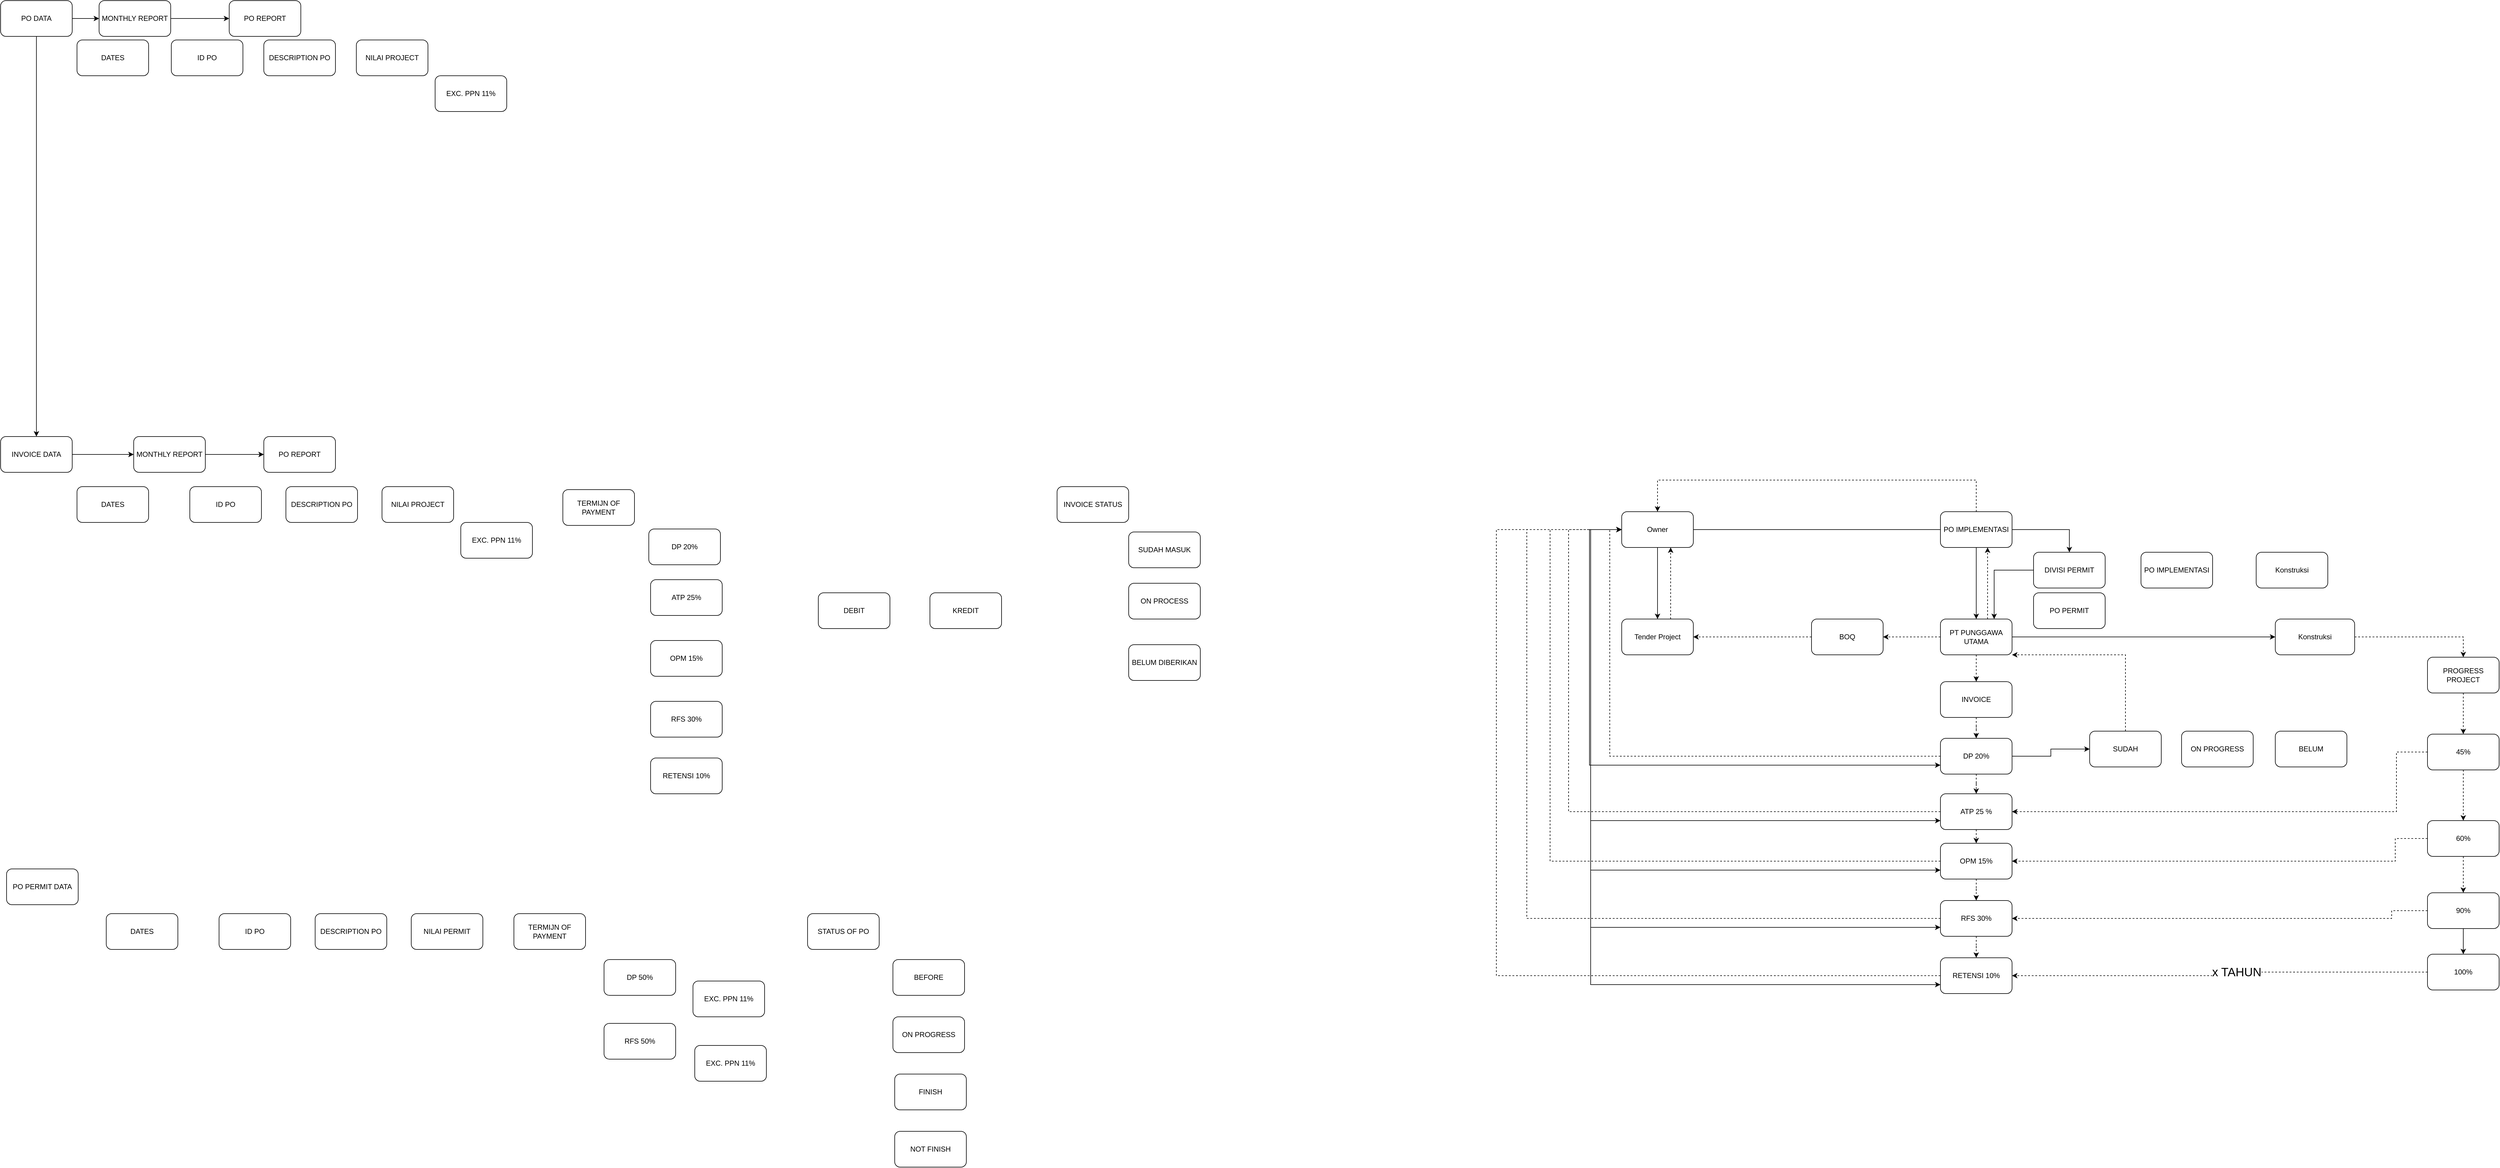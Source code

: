 <mxfile version="20.5.3" type="github">
  <diagram id="zwPZa73-P1lnx8H_J387" name="Halaman-1">
    <mxGraphModel dx="1778" dy="993" grid="0" gridSize="10" guides="1" tooltips="1" connect="1" arrows="1" fold="1" page="1" pageScale="1" pageWidth="4681" pageHeight="3300" math="0" shadow="0">
      <root>
        <mxCell id="0" />
        <mxCell id="1" parent="0" />
        <mxCell id="AZBUk-cfIWDi0z4D1h4j-29" style="edgeStyle=orthogonalEdgeStyle;rounded=0;orthogonalLoop=1;jettySize=auto;html=1;" edge="1" parent="1" source="AZBUk-cfIWDi0z4D1h4j-1" target="AZBUk-cfIWDi0z4D1h4j-25">
          <mxGeometry relative="1" as="geometry" />
        </mxCell>
        <mxCell id="AZBUk-cfIWDi0z4D1h4j-1" value="INVOICE DATA" style="rounded=1;whiteSpace=wrap;html=1;" vertex="1" parent="1">
          <mxGeometry x="106" y="1051" width="120" height="60" as="geometry" />
        </mxCell>
        <mxCell id="AZBUk-cfIWDi0z4D1h4j-27" style="edgeStyle=orthogonalEdgeStyle;rounded=0;orthogonalLoop=1;jettySize=auto;html=1;entryX=0.5;entryY=0;entryDx=0;entryDy=0;" edge="1" parent="1" source="AZBUk-cfIWDi0z4D1h4j-2" target="AZBUk-cfIWDi0z4D1h4j-1">
          <mxGeometry relative="1" as="geometry" />
        </mxCell>
        <mxCell id="AZBUk-cfIWDi0z4D1h4j-33" style="edgeStyle=orthogonalEdgeStyle;rounded=0;orthogonalLoop=1;jettySize=auto;html=1;" edge="1" parent="1" source="AZBUk-cfIWDi0z4D1h4j-2" target="AZBUk-cfIWDi0z4D1h4j-31">
          <mxGeometry relative="1" as="geometry" />
        </mxCell>
        <mxCell id="AZBUk-cfIWDi0z4D1h4j-2" value="PO DATA" style="rounded=1;whiteSpace=wrap;html=1;" vertex="1" parent="1">
          <mxGeometry x="106" y="320" width="120" height="60" as="geometry" />
        </mxCell>
        <mxCell id="AZBUk-cfIWDi0z4D1h4j-3" value="DATES" style="rounded=1;whiteSpace=wrap;html=1;" vertex="1" parent="1">
          <mxGeometry x="234" y="386" width="120" height="60" as="geometry" />
        </mxCell>
        <mxCell id="AZBUk-cfIWDi0z4D1h4j-4" value="ID PO" style="rounded=1;whiteSpace=wrap;html=1;" vertex="1" parent="1">
          <mxGeometry x="392" y="386" width="120" height="60" as="geometry" />
        </mxCell>
        <mxCell id="AZBUk-cfIWDi0z4D1h4j-5" value="DESCRIPTION PO" style="rounded=1;whiteSpace=wrap;html=1;" vertex="1" parent="1">
          <mxGeometry x="547" y="386" width="120" height="60" as="geometry" />
        </mxCell>
        <mxCell id="AZBUk-cfIWDi0z4D1h4j-6" value="NILAI PROJECT" style="rounded=1;whiteSpace=wrap;html=1;" vertex="1" parent="1">
          <mxGeometry x="702" y="386" width="120" height="60" as="geometry" />
        </mxCell>
        <mxCell id="AZBUk-cfIWDi0z4D1h4j-7" value="EXC. PPN 11%" style="rounded=1;whiteSpace=wrap;html=1;" vertex="1" parent="1">
          <mxGeometry x="834" y="446" width="120" height="60" as="geometry" />
        </mxCell>
        <mxCell id="AZBUk-cfIWDi0z4D1h4j-8" value="TERMIJN OF PAYMENT" style="rounded=1;whiteSpace=wrap;html=1;" vertex="1" parent="1">
          <mxGeometry x="1048" y="1140" width="120" height="60" as="geometry" />
        </mxCell>
        <mxCell id="AZBUk-cfIWDi0z4D1h4j-9" value="DP 20%" style="rounded=1;whiteSpace=wrap;html=1;" vertex="1" parent="1">
          <mxGeometry x="1192" y="1206" width="120" height="60" as="geometry" />
        </mxCell>
        <mxCell id="AZBUk-cfIWDi0z4D1h4j-10" value="ATP 25%" style="rounded=1;whiteSpace=wrap;html=1;" vertex="1" parent="1">
          <mxGeometry x="1195" y="1291" width="120" height="60" as="geometry" />
        </mxCell>
        <mxCell id="AZBUk-cfIWDi0z4D1h4j-11" value="OPM 15%" style="rounded=1;whiteSpace=wrap;html=1;" vertex="1" parent="1">
          <mxGeometry x="1195" y="1393" width="120" height="60" as="geometry" />
        </mxCell>
        <mxCell id="AZBUk-cfIWDi0z4D1h4j-12" value="RFS 30%" style="rounded=1;whiteSpace=wrap;html=1;" vertex="1" parent="1">
          <mxGeometry x="1195" y="1495" width="120" height="60" as="geometry" />
        </mxCell>
        <mxCell id="AZBUk-cfIWDi0z4D1h4j-13" value="RETENSI 10%" style="rounded=1;whiteSpace=wrap;html=1;" vertex="1" parent="1">
          <mxGeometry x="1195" y="1590" width="120" height="60" as="geometry" />
        </mxCell>
        <mxCell id="AZBUk-cfIWDi0z4D1h4j-14" value="DATES" style="rounded=1;whiteSpace=wrap;html=1;" vertex="1" parent="1">
          <mxGeometry x="234" y="1135" width="120" height="60" as="geometry" />
        </mxCell>
        <mxCell id="AZBUk-cfIWDi0z4D1h4j-15" value="ID PO" style="rounded=1;whiteSpace=wrap;html=1;" vertex="1" parent="1">
          <mxGeometry x="423" y="1135" width="120" height="60" as="geometry" />
        </mxCell>
        <mxCell id="AZBUk-cfIWDi0z4D1h4j-16" value="DESCRIPTION PO" style="rounded=1;whiteSpace=wrap;html=1;" vertex="1" parent="1">
          <mxGeometry x="584" y="1135" width="120" height="60" as="geometry" />
        </mxCell>
        <mxCell id="AZBUk-cfIWDi0z4D1h4j-17" value="NILAI PROJECT" style="rounded=1;whiteSpace=wrap;html=1;" vertex="1" parent="1">
          <mxGeometry x="745" y="1135" width="120" height="60" as="geometry" />
        </mxCell>
        <mxCell id="AZBUk-cfIWDi0z4D1h4j-18" value="EXC. PPN 11%" style="rounded=1;whiteSpace=wrap;html=1;" vertex="1" parent="1">
          <mxGeometry x="877" y="1195" width="120" height="60" as="geometry" />
        </mxCell>
        <mxCell id="AZBUk-cfIWDi0z4D1h4j-19" value="DEBIT" style="rounded=1;whiteSpace=wrap;html=1;" vertex="1" parent="1">
          <mxGeometry x="1476" y="1313" width="120" height="60" as="geometry" />
        </mxCell>
        <mxCell id="AZBUk-cfIWDi0z4D1h4j-20" value="KREDIT" style="rounded=1;whiteSpace=wrap;html=1;" vertex="1" parent="1">
          <mxGeometry x="1663" y="1313" width="120" height="60" as="geometry" />
        </mxCell>
        <mxCell id="AZBUk-cfIWDi0z4D1h4j-21" value="INVOICE STATUS" style="rounded=1;whiteSpace=wrap;html=1;" vertex="1" parent="1">
          <mxGeometry x="1876" y="1135" width="120" height="60" as="geometry" />
        </mxCell>
        <mxCell id="AZBUk-cfIWDi0z4D1h4j-22" value="SUDAH MASUK" style="rounded=1;whiteSpace=wrap;html=1;" vertex="1" parent="1">
          <mxGeometry x="1996" y="1211" width="120" height="60" as="geometry" />
        </mxCell>
        <mxCell id="AZBUk-cfIWDi0z4D1h4j-23" value="ON PROCESS" style="rounded=1;whiteSpace=wrap;html=1;" vertex="1" parent="1">
          <mxGeometry x="1996" y="1297" width="120" height="60" as="geometry" />
        </mxCell>
        <mxCell id="AZBUk-cfIWDi0z4D1h4j-24" value="BELUM DIBERIKAN" style="rounded=1;whiteSpace=wrap;html=1;" vertex="1" parent="1">
          <mxGeometry x="1996" y="1400" width="120" height="60" as="geometry" />
        </mxCell>
        <mxCell id="AZBUk-cfIWDi0z4D1h4j-30" style="edgeStyle=orthogonalEdgeStyle;rounded=0;orthogonalLoop=1;jettySize=auto;html=1;exitX=1;exitY=0.5;exitDx=0;exitDy=0;entryX=0;entryY=0.5;entryDx=0;entryDy=0;" edge="1" parent="1" source="AZBUk-cfIWDi0z4D1h4j-25" target="AZBUk-cfIWDi0z4D1h4j-26">
          <mxGeometry relative="1" as="geometry" />
        </mxCell>
        <mxCell id="AZBUk-cfIWDi0z4D1h4j-25" value="MONTHLY REPORT" style="rounded=1;whiteSpace=wrap;html=1;" vertex="1" parent="1">
          <mxGeometry x="329" y="1051" width="120" height="60" as="geometry" />
        </mxCell>
        <mxCell id="AZBUk-cfIWDi0z4D1h4j-26" value="PO REPORT" style="rounded=1;whiteSpace=wrap;html=1;" vertex="1" parent="1">
          <mxGeometry x="547" y="1051" width="120" height="60" as="geometry" />
        </mxCell>
        <mxCell id="AZBUk-cfIWDi0z4D1h4j-28" value="PO PERMIT DATA" style="rounded=1;whiteSpace=wrap;html=1;" vertex="1" parent="1">
          <mxGeometry x="116" y="1776" width="120" height="60" as="geometry" />
        </mxCell>
        <mxCell id="AZBUk-cfIWDi0z4D1h4j-34" style="edgeStyle=orthogonalEdgeStyle;rounded=0;orthogonalLoop=1;jettySize=auto;html=1;" edge="1" parent="1" source="AZBUk-cfIWDi0z4D1h4j-31" target="AZBUk-cfIWDi0z4D1h4j-32">
          <mxGeometry relative="1" as="geometry" />
        </mxCell>
        <mxCell id="AZBUk-cfIWDi0z4D1h4j-31" value="MONTHLY REPORT" style="rounded=1;whiteSpace=wrap;html=1;" vertex="1" parent="1">
          <mxGeometry x="271" y="320" width="120" height="60" as="geometry" />
        </mxCell>
        <mxCell id="AZBUk-cfIWDi0z4D1h4j-32" value="PO REPORT" style="rounded=1;whiteSpace=wrap;html=1;" vertex="1" parent="1">
          <mxGeometry x="489" y="320" width="120" height="60" as="geometry" />
        </mxCell>
        <mxCell id="AZBUk-cfIWDi0z4D1h4j-35" value="DATES" style="rounded=1;whiteSpace=wrap;html=1;" vertex="1" parent="1">
          <mxGeometry x="283" y="1851" width="120" height="60" as="geometry" />
        </mxCell>
        <mxCell id="AZBUk-cfIWDi0z4D1h4j-36" value="ID PO" style="rounded=1;whiteSpace=wrap;html=1;" vertex="1" parent="1">
          <mxGeometry x="472" y="1851" width="120" height="60" as="geometry" />
        </mxCell>
        <mxCell id="AZBUk-cfIWDi0z4D1h4j-37" value="DESCRIPTION PO" style="rounded=1;whiteSpace=wrap;html=1;" vertex="1" parent="1">
          <mxGeometry x="633" y="1851" width="120" height="60" as="geometry" />
        </mxCell>
        <mxCell id="AZBUk-cfIWDi0z4D1h4j-38" value="NILAI PERMIT" style="rounded=1;whiteSpace=wrap;html=1;" vertex="1" parent="1">
          <mxGeometry x="794" y="1851" width="120" height="60" as="geometry" />
        </mxCell>
        <mxCell id="AZBUk-cfIWDi0z4D1h4j-39" value="TERMIJN OF PAYMENT" style="rounded=1;whiteSpace=wrap;html=1;" vertex="1" parent="1">
          <mxGeometry x="966" y="1851" width="120" height="60" as="geometry" />
        </mxCell>
        <mxCell id="AZBUk-cfIWDi0z4D1h4j-40" value="DP 50%" style="rounded=1;whiteSpace=wrap;html=1;" vertex="1" parent="1">
          <mxGeometry x="1117" y="1928" width="120" height="60" as="geometry" />
        </mxCell>
        <mxCell id="AZBUk-cfIWDi0z4D1h4j-41" value="RFS 50%" style="rounded=1;whiteSpace=wrap;html=1;" vertex="1" parent="1">
          <mxGeometry x="1117" y="2035" width="120" height="60" as="geometry" />
        </mxCell>
        <mxCell id="AZBUk-cfIWDi0z4D1h4j-42" value="EXC. PPN 11%" style="rounded=1;whiteSpace=wrap;html=1;" vertex="1" parent="1">
          <mxGeometry x="1266" y="1964" width="120" height="60" as="geometry" />
        </mxCell>
        <mxCell id="AZBUk-cfIWDi0z4D1h4j-43" value="EXC. PPN 11%" style="rounded=1;whiteSpace=wrap;html=1;" vertex="1" parent="1">
          <mxGeometry x="1269" y="2072" width="120" height="60" as="geometry" />
        </mxCell>
        <mxCell id="AZBUk-cfIWDi0z4D1h4j-44" value="STATUS OF PO" style="rounded=1;whiteSpace=wrap;html=1;" vertex="1" parent="1">
          <mxGeometry x="1458" y="1851" width="120" height="60" as="geometry" />
        </mxCell>
        <mxCell id="AZBUk-cfIWDi0z4D1h4j-45" value="BEFORE" style="rounded=1;whiteSpace=wrap;html=1;" vertex="1" parent="1">
          <mxGeometry x="1601" y="1928" width="120" height="60" as="geometry" />
        </mxCell>
        <mxCell id="AZBUk-cfIWDi0z4D1h4j-46" value="ON PROGRESS" style="rounded=1;whiteSpace=wrap;html=1;" vertex="1" parent="1">
          <mxGeometry x="1601" y="2024" width="120" height="60" as="geometry" />
        </mxCell>
        <mxCell id="AZBUk-cfIWDi0z4D1h4j-47" value="FINISH" style="rounded=1;whiteSpace=wrap;html=1;" vertex="1" parent="1">
          <mxGeometry x="1604" y="2120" width="120" height="60" as="geometry" />
        </mxCell>
        <mxCell id="AZBUk-cfIWDi0z4D1h4j-48" value="NOT FINISH" style="rounded=1;whiteSpace=wrap;html=1;" vertex="1" parent="1">
          <mxGeometry x="1604" y="2216" width="120" height="60" as="geometry" />
        </mxCell>
        <mxCell id="AZBUk-cfIWDi0z4D1h4j-63" style="edgeStyle=orthogonalEdgeStyle;rounded=0;orthogonalLoop=1;jettySize=auto;html=1;" edge="1" parent="1" source="AZBUk-cfIWDi0z4D1h4j-58" target="AZBUk-cfIWDi0z4D1h4j-59">
          <mxGeometry relative="1" as="geometry" />
        </mxCell>
        <mxCell id="AZBUk-cfIWDi0z4D1h4j-72" style="edgeStyle=orthogonalEdgeStyle;rounded=0;orthogonalLoop=1;jettySize=auto;html=1;startArrow=none;" edge="1" parent="1" source="AZBUk-cfIWDi0z4D1h4j-71" target="AZBUk-cfIWDi0z4D1h4j-68">
          <mxGeometry relative="1" as="geometry" />
        </mxCell>
        <mxCell id="AZBUk-cfIWDi0z4D1h4j-94" style="edgeStyle=orthogonalEdgeStyle;rounded=0;orthogonalLoop=1;jettySize=auto;html=1;entryX=0;entryY=0.75;entryDx=0;entryDy=0;" edge="1" parent="1" source="AZBUk-cfIWDi0z4D1h4j-58" target="AZBUk-cfIWDi0z4D1h4j-85">
          <mxGeometry relative="1" as="geometry">
            <Array as="points">
              <mxPoint x="2768" y="1207" />
              <mxPoint x="2768" y="1602" />
            </Array>
          </mxGeometry>
        </mxCell>
        <mxCell id="AZBUk-cfIWDi0z4D1h4j-121" style="edgeStyle=orthogonalEdgeStyle;rounded=0;orthogonalLoop=1;jettySize=auto;html=1;entryX=0;entryY=0.75;entryDx=0;entryDy=0;fontSize=20;" edge="1" parent="1" source="AZBUk-cfIWDi0z4D1h4j-58" target="AZBUk-cfIWDi0z4D1h4j-86">
          <mxGeometry relative="1" as="geometry">
            <Array as="points">
              <mxPoint x="2770" y="1207" />
              <mxPoint x="2770" y="1695" />
            </Array>
          </mxGeometry>
        </mxCell>
        <mxCell id="AZBUk-cfIWDi0z4D1h4j-122" style="edgeStyle=orthogonalEdgeStyle;rounded=0;orthogonalLoop=1;jettySize=auto;html=1;entryX=0;entryY=0.75;entryDx=0;entryDy=0;fontSize=20;" edge="1" parent="1" source="AZBUk-cfIWDi0z4D1h4j-58" target="AZBUk-cfIWDi0z4D1h4j-87">
          <mxGeometry relative="1" as="geometry">
            <Array as="points">
              <mxPoint x="2770" y="1207" />
              <mxPoint x="2770" y="1778" />
            </Array>
          </mxGeometry>
        </mxCell>
        <mxCell id="AZBUk-cfIWDi0z4D1h4j-123" style="edgeStyle=orthogonalEdgeStyle;rounded=0;orthogonalLoop=1;jettySize=auto;html=1;entryX=0;entryY=0.75;entryDx=0;entryDy=0;fontSize=20;" edge="1" parent="1" source="AZBUk-cfIWDi0z4D1h4j-58" target="AZBUk-cfIWDi0z4D1h4j-88">
          <mxGeometry relative="1" as="geometry">
            <Array as="points">
              <mxPoint x="2770" y="1207" />
              <mxPoint x="2770" y="1874" />
            </Array>
          </mxGeometry>
        </mxCell>
        <mxCell id="AZBUk-cfIWDi0z4D1h4j-124" style="edgeStyle=orthogonalEdgeStyle;rounded=0;orthogonalLoop=1;jettySize=auto;html=1;entryX=0;entryY=0.75;entryDx=0;entryDy=0;fontSize=20;" edge="1" parent="1" source="AZBUk-cfIWDi0z4D1h4j-58" target="AZBUk-cfIWDi0z4D1h4j-89">
          <mxGeometry relative="1" as="geometry">
            <Array as="points">
              <mxPoint x="2770" y="1207" />
              <mxPoint x="2770" y="1970" />
            </Array>
          </mxGeometry>
        </mxCell>
        <mxCell id="AZBUk-cfIWDi0z4D1h4j-58" value="Owner" style="rounded=1;whiteSpace=wrap;html=1;" vertex="1" parent="1">
          <mxGeometry x="2822" y="1177" width="120" height="60" as="geometry" />
        </mxCell>
        <mxCell id="AZBUk-cfIWDi0z4D1h4j-74" style="edgeStyle=orthogonalEdgeStyle;rounded=0;orthogonalLoop=1;jettySize=auto;html=1;dashed=1;" edge="1" parent="1" source="AZBUk-cfIWDi0z4D1h4j-59" target="AZBUk-cfIWDi0z4D1h4j-58">
          <mxGeometry relative="1" as="geometry">
            <Array as="points">
              <mxPoint x="2904" y="1301" />
              <mxPoint x="2904" y="1301" />
            </Array>
          </mxGeometry>
        </mxCell>
        <mxCell id="AZBUk-cfIWDi0z4D1h4j-59" value="Tender Project" style="rounded=1;whiteSpace=wrap;html=1;" vertex="1" parent="1">
          <mxGeometry x="2822" y="1357" width="120" height="60" as="geometry" />
        </mxCell>
        <mxCell id="AZBUk-cfIWDi0z4D1h4j-62" style="edgeStyle=orthogonalEdgeStyle;rounded=0;orthogonalLoop=1;jettySize=auto;html=1;entryX=1;entryY=0.5;entryDx=0;entryDy=0;dashed=1;" edge="1" parent="1" source="AZBUk-cfIWDi0z4D1h4j-67" target="AZBUk-cfIWDi0z4D1h4j-59">
          <mxGeometry relative="1" as="geometry">
            <mxPoint x="3076" y="1387" as="sourcePoint" />
          </mxGeometry>
        </mxCell>
        <mxCell id="AZBUk-cfIWDi0z4D1h4j-67" value="BOQ" style="rounded=1;whiteSpace=wrap;html=1;" vertex="1" parent="1">
          <mxGeometry x="3140" y="1357" width="120" height="60" as="geometry" />
        </mxCell>
        <mxCell id="AZBUk-cfIWDi0z4D1h4j-69" style="edgeStyle=orthogonalEdgeStyle;rounded=0;orthogonalLoop=1;jettySize=auto;html=1;dashed=1;" edge="1" parent="1" source="AZBUk-cfIWDi0z4D1h4j-68" target="AZBUk-cfIWDi0z4D1h4j-67">
          <mxGeometry relative="1" as="geometry" />
        </mxCell>
        <mxCell id="AZBUk-cfIWDi0z4D1h4j-75" style="edgeStyle=orthogonalEdgeStyle;rounded=0;orthogonalLoop=1;jettySize=auto;html=1;dashed=1;" edge="1" parent="1" source="AZBUk-cfIWDi0z4D1h4j-68" target="AZBUk-cfIWDi0z4D1h4j-71">
          <mxGeometry relative="1" as="geometry">
            <Array as="points">
              <mxPoint x="3435" y="1299" />
              <mxPoint x="3435" y="1299" />
            </Array>
          </mxGeometry>
        </mxCell>
        <mxCell id="AZBUk-cfIWDi0z4D1h4j-82" style="edgeStyle=orthogonalEdgeStyle;rounded=0;orthogonalLoop=1;jettySize=auto;html=1;entryX=0;entryY=0.5;entryDx=0;entryDy=0;" edge="1" parent="1" source="AZBUk-cfIWDi0z4D1h4j-68" target="AZBUk-cfIWDi0z4D1h4j-80">
          <mxGeometry relative="1" as="geometry" />
        </mxCell>
        <mxCell id="AZBUk-cfIWDi0z4D1h4j-90" style="edgeStyle=orthogonalEdgeStyle;rounded=0;orthogonalLoop=1;jettySize=auto;html=1;dashed=1;" edge="1" parent="1" source="AZBUk-cfIWDi0z4D1h4j-68" target="AZBUk-cfIWDi0z4D1h4j-84">
          <mxGeometry relative="1" as="geometry" />
        </mxCell>
        <mxCell id="AZBUk-cfIWDi0z4D1h4j-68" value="PT PUNGGAWA UTAMA" style="rounded=1;whiteSpace=wrap;html=1;" vertex="1" parent="1">
          <mxGeometry x="3356" y="1357" width="120" height="60" as="geometry" />
        </mxCell>
        <mxCell id="AZBUk-cfIWDi0z4D1h4j-76" style="edgeStyle=orthogonalEdgeStyle;rounded=0;orthogonalLoop=1;jettySize=auto;html=1;entryX=0.5;entryY=0;entryDx=0;entryDy=0;dashed=1;" edge="1" parent="1" source="AZBUk-cfIWDi0z4D1h4j-71" target="AZBUk-cfIWDi0z4D1h4j-58">
          <mxGeometry relative="1" as="geometry">
            <Array as="points">
              <mxPoint x="3416" y="1124" />
              <mxPoint x="2882" y="1124" />
            </Array>
          </mxGeometry>
        </mxCell>
        <mxCell id="AZBUk-cfIWDi0z4D1h4j-78" style="edgeStyle=orthogonalEdgeStyle;rounded=0;orthogonalLoop=1;jettySize=auto;html=1;" edge="1" parent="1" source="AZBUk-cfIWDi0z4D1h4j-71" target="AZBUk-cfIWDi0z4D1h4j-77">
          <mxGeometry relative="1" as="geometry" />
        </mxCell>
        <mxCell id="AZBUk-cfIWDi0z4D1h4j-71" value="PO IMPLEMENTASI" style="rounded=1;whiteSpace=wrap;html=1;" vertex="1" parent="1">
          <mxGeometry x="3356" y="1177" width="120" height="60" as="geometry" />
        </mxCell>
        <mxCell id="AZBUk-cfIWDi0z4D1h4j-73" value="" style="edgeStyle=orthogonalEdgeStyle;rounded=0;orthogonalLoop=1;jettySize=auto;html=1;endArrow=none;" edge="1" parent="1" source="AZBUk-cfIWDi0z4D1h4j-58" target="AZBUk-cfIWDi0z4D1h4j-71">
          <mxGeometry relative="1" as="geometry">
            <mxPoint x="2942" y="1207" as="sourcePoint" />
            <mxPoint x="3416" y="1357" as="targetPoint" />
          </mxGeometry>
        </mxCell>
        <mxCell id="AZBUk-cfIWDi0z4D1h4j-81" style="edgeStyle=orthogonalEdgeStyle;rounded=0;orthogonalLoop=1;jettySize=auto;html=1;entryX=0.75;entryY=0;entryDx=0;entryDy=0;" edge="1" parent="1" source="AZBUk-cfIWDi0z4D1h4j-77" target="AZBUk-cfIWDi0z4D1h4j-68">
          <mxGeometry relative="1" as="geometry" />
        </mxCell>
        <mxCell id="AZBUk-cfIWDi0z4D1h4j-77" value="DIVISI PERMIT" style="rounded=1;whiteSpace=wrap;html=1;" vertex="1" parent="1">
          <mxGeometry x="3512" y="1245" width="120" height="60" as="geometry" />
        </mxCell>
        <mxCell id="AZBUk-cfIWDi0z4D1h4j-105" style="edgeStyle=orthogonalEdgeStyle;rounded=0;orthogonalLoop=1;jettySize=auto;html=1;dashed=1;" edge="1" parent="1" source="AZBUk-cfIWDi0z4D1h4j-80" target="AZBUk-cfIWDi0z4D1h4j-103">
          <mxGeometry relative="1" as="geometry" />
        </mxCell>
        <mxCell id="AZBUk-cfIWDi0z4D1h4j-80" value="Konstruksi" style="rounded=1;whiteSpace=wrap;html=1;" vertex="1" parent="1">
          <mxGeometry x="3917" y="1357" width="133" height="60" as="geometry" />
        </mxCell>
        <mxCell id="AZBUk-cfIWDi0z4D1h4j-83" value="Konstruksi" style="rounded=1;whiteSpace=wrap;html=1;" vertex="1" parent="1">
          <mxGeometry x="3885" y="1245" width="120" height="60" as="geometry" />
        </mxCell>
        <mxCell id="AZBUk-cfIWDi0z4D1h4j-92" style="edgeStyle=orthogonalEdgeStyle;rounded=0;orthogonalLoop=1;jettySize=auto;html=1;dashed=1;" edge="1" parent="1" source="AZBUk-cfIWDi0z4D1h4j-84" target="AZBUk-cfIWDi0z4D1h4j-85">
          <mxGeometry relative="1" as="geometry" />
        </mxCell>
        <mxCell id="AZBUk-cfIWDi0z4D1h4j-84" value="INVOICE" style="rounded=1;whiteSpace=wrap;html=1;" vertex="1" parent="1">
          <mxGeometry x="3356" y="1462" width="120" height="60" as="geometry" />
        </mxCell>
        <mxCell id="AZBUk-cfIWDi0z4D1h4j-93" style="edgeStyle=orthogonalEdgeStyle;rounded=0;orthogonalLoop=1;jettySize=auto;html=1;entryX=0;entryY=0.5;entryDx=0;entryDy=0;dashed=1;" edge="1" parent="1" source="AZBUk-cfIWDi0z4D1h4j-85" target="AZBUk-cfIWDi0z4D1h4j-58">
          <mxGeometry relative="1" as="geometry">
            <mxPoint x="2710" y="1486" as="targetPoint" />
          </mxGeometry>
        </mxCell>
        <mxCell id="AZBUk-cfIWDi0z4D1h4j-98" style="edgeStyle=orthogonalEdgeStyle;rounded=0;orthogonalLoop=1;jettySize=auto;html=1;exitX=0.5;exitY=1;exitDx=0;exitDy=0;dashed=1;" edge="1" parent="1" source="AZBUk-cfIWDi0z4D1h4j-85" target="AZBUk-cfIWDi0z4D1h4j-86">
          <mxGeometry relative="1" as="geometry" />
        </mxCell>
        <mxCell id="AZBUk-cfIWDi0z4D1h4j-126" style="edgeStyle=orthogonalEdgeStyle;rounded=0;orthogonalLoop=1;jettySize=auto;html=1;exitX=1;exitY=0.5;exitDx=0;exitDy=0;fontSize=20;" edge="1" parent="1" source="AZBUk-cfIWDi0z4D1h4j-85" target="AZBUk-cfIWDi0z4D1h4j-96">
          <mxGeometry relative="1" as="geometry" />
        </mxCell>
        <mxCell id="AZBUk-cfIWDi0z4D1h4j-85" value="DP 20%" style="rounded=1;whiteSpace=wrap;html=1;" vertex="1" parent="1">
          <mxGeometry x="3356" y="1557" width="120" height="60" as="geometry" />
        </mxCell>
        <mxCell id="AZBUk-cfIWDi0z4D1h4j-99" style="edgeStyle=orthogonalEdgeStyle;rounded=0;orthogonalLoop=1;jettySize=auto;html=1;exitX=0.5;exitY=1;exitDx=0;exitDy=0;entryX=0.5;entryY=0;entryDx=0;entryDy=0;dashed=1;" edge="1" parent="1" source="AZBUk-cfIWDi0z4D1h4j-86" target="AZBUk-cfIWDi0z4D1h4j-87">
          <mxGeometry relative="1" as="geometry" />
        </mxCell>
        <mxCell id="AZBUk-cfIWDi0z4D1h4j-108" style="edgeStyle=orthogonalEdgeStyle;rounded=0;orthogonalLoop=1;jettySize=auto;html=1;entryX=0;entryY=0.5;entryDx=0;entryDy=0;dashed=1;" edge="1" parent="1" source="AZBUk-cfIWDi0z4D1h4j-86" target="AZBUk-cfIWDi0z4D1h4j-58">
          <mxGeometry relative="1" as="geometry">
            <Array as="points">
              <mxPoint x="2733" y="1680" />
              <mxPoint x="2733" y="1207" />
            </Array>
          </mxGeometry>
        </mxCell>
        <mxCell id="AZBUk-cfIWDi0z4D1h4j-86" value="ATP 25 %" style="rounded=1;whiteSpace=wrap;html=1;" vertex="1" parent="1">
          <mxGeometry x="3356" y="1650" width="120" height="60" as="geometry" />
        </mxCell>
        <mxCell id="AZBUk-cfIWDi0z4D1h4j-100" style="edgeStyle=orthogonalEdgeStyle;rounded=0;orthogonalLoop=1;jettySize=auto;html=1;dashed=1;" edge="1" parent="1" source="AZBUk-cfIWDi0z4D1h4j-87" target="AZBUk-cfIWDi0z4D1h4j-88">
          <mxGeometry relative="1" as="geometry" />
        </mxCell>
        <mxCell id="AZBUk-cfIWDi0z4D1h4j-112" style="edgeStyle=orthogonalEdgeStyle;rounded=0;orthogonalLoop=1;jettySize=auto;html=1;exitX=0;exitY=0.5;exitDx=0;exitDy=0;entryX=0;entryY=0.5;entryDx=0;entryDy=0;dashed=1;" edge="1" parent="1" source="AZBUk-cfIWDi0z4D1h4j-87" target="AZBUk-cfIWDi0z4D1h4j-58">
          <mxGeometry relative="1" as="geometry">
            <Array as="points">
              <mxPoint x="2702" y="1763" />
              <mxPoint x="2702" y="1207" />
            </Array>
          </mxGeometry>
        </mxCell>
        <mxCell id="AZBUk-cfIWDi0z4D1h4j-87" value="OPM 15%" style="rounded=1;whiteSpace=wrap;html=1;" vertex="1" parent="1">
          <mxGeometry x="3356" y="1733" width="120" height="60" as="geometry" />
        </mxCell>
        <mxCell id="AZBUk-cfIWDi0z4D1h4j-101" style="edgeStyle=orthogonalEdgeStyle;rounded=0;orthogonalLoop=1;jettySize=auto;html=1;dashed=1;" edge="1" parent="1" source="AZBUk-cfIWDi0z4D1h4j-88" target="AZBUk-cfIWDi0z4D1h4j-89">
          <mxGeometry relative="1" as="geometry" />
        </mxCell>
        <mxCell id="AZBUk-cfIWDi0z4D1h4j-116" style="edgeStyle=orthogonalEdgeStyle;rounded=0;orthogonalLoop=1;jettySize=auto;html=1;entryX=0;entryY=0.5;entryDx=0;entryDy=0;dashed=1;" edge="1" parent="1" source="AZBUk-cfIWDi0z4D1h4j-88" target="AZBUk-cfIWDi0z4D1h4j-58">
          <mxGeometry relative="1" as="geometry">
            <Array as="points">
              <mxPoint x="2663" y="1859" />
              <mxPoint x="2663" y="1207" />
            </Array>
          </mxGeometry>
        </mxCell>
        <mxCell id="AZBUk-cfIWDi0z4D1h4j-88" value="RFS 30%" style="rounded=1;whiteSpace=wrap;html=1;" vertex="1" parent="1">
          <mxGeometry x="3356" y="1829" width="120" height="60" as="geometry" />
        </mxCell>
        <mxCell id="AZBUk-cfIWDi0z4D1h4j-120" style="edgeStyle=orthogonalEdgeStyle;rounded=0;orthogonalLoop=1;jettySize=auto;html=1;entryX=0;entryY=0.5;entryDx=0;entryDy=0;dashed=1;fontSize=20;" edge="1" parent="1" source="AZBUk-cfIWDi0z4D1h4j-89" target="AZBUk-cfIWDi0z4D1h4j-58">
          <mxGeometry relative="1" as="geometry">
            <Array as="points">
              <mxPoint x="2612" y="1955" />
              <mxPoint x="2612" y="1207" />
            </Array>
          </mxGeometry>
        </mxCell>
        <mxCell id="AZBUk-cfIWDi0z4D1h4j-89" value="RETENSI 10%" style="rounded=1;whiteSpace=wrap;html=1;" vertex="1" parent="1">
          <mxGeometry x="3356" y="1925" width="120" height="60" as="geometry" />
        </mxCell>
        <mxCell id="AZBUk-cfIWDi0z4D1h4j-95" value="BELUM" style="rounded=1;whiteSpace=wrap;html=1;" vertex="1" parent="1">
          <mxGeometry x="3917" y="1545" width="120" height="60" as="geometry" />
        </mxCell>
        <mxCell id="AZBUk-cfIWDi0z4D1h4j-102" style="edgeStyle=orthogonalEdgeStyle;rounded=0;orthogonalLoop=1;jettySize=auto;html=1;dashed=1;entryX=1;entryY=1;entryDx=0;entryDy=0;exitX=0.5;exitY=0;exitDx=0;exitDy=0;" edge="1" parent="1" source="AZBUk-cfIWDi0z4D1h4j-96" target="AZBUk-cfIWDi0z4D1h4j-68">
          <mxGeometry relative="1" as="geometry">
            <mxPoint x="3488.25" y="1410.75" as="targetPoint" />
            <Array as="points">
              <mxPoint x="3666" y="1417" />
            </Array>
          </mxGeometry>
        </mxCell>
        <mxCell id="AZBUk-cfIWDi0z4D1h4j-96" value="SUDAH" style="rounded=1;whiteSpace=wrap;html=1;" vertex="1" parent="1">
          <mxGeometry x="3606" y="1545" width="120" height="60" as="geometry" />
        </mxCell>
        <mxCell id="AZBUk-cfIWDi0z4D1h4j-97" value="ON PROGRESS" style="rounded=1;whiteSpace=wrap;html=1;" vertex="1" parent="1">
          <mxGeometry x="3760" y="1545" width="120" height="60" as="geometry" />
        </mxCell>
        <mxCell id="AZBUk-cfIWDi0z4D1h4j-106" style="edgeStyle=orthogonalEdgeStyle;rounded=0;orthogonalLoop=1;jettySize=auto;html=1;dashed=1;" edge="1" parent="1" source="AZBUk-cfIWDi0z4D1h4j-103" target="AZBUk-cfIWDi0z4D1h4j-104">
          <mxGeometry relative="1" as="geometry" />
        </mxCell>
        <mxCell id="AZBUk-cfIWDi0z4D1h4j-103" value="PROGRESS PROJECT" style="rounded=1;whiteSpace=wrap;html=1;" vertex="1" parent="1">
          <mxGeometry x="4172" y="1421" width="120" height="60" as="geometry" />
        </mxCell>
        <mxCell id="AZBUk-cfIWDi0z4D1h4j-107" style="edgeStyle=orthogonalEdgeStyle;rounded=0;orthogonalLoop=1;jettySize=auto;html=1;exitX=0;exitY=0.5;exitDx=0;exitDy=0;entryX=1;entryY=0.5;entryDx=0;entryDy=0;dashed=1;" edge="1" parent="1" source="AZBUk-cfIWDi0z4D1h4j-104" target="AZBUk-cfIWDi0z4D1h4j-86">
          <mxGeometry relative="1" as="geometry">
            <Array as="points">
              <mxPoint x="4120" y="1580" />
              <mxPoint x="4120" y="1680" />
            </Array>
          </mxGeometry>
        </mxCell>
        <mxCell id="AZBUk-cfIWDi0z4D1h4j-110" style="edgeStyle=orthogonalEdgeStyle;rounded=0;orthogonalLoop=1;jettySize=auto;html=1;dashed=1;" edge="1" parent="1" source="AZBUk-cfIWDi0z4D1h4j-104" target="AZBUk-cfIWDi0z4D1h4j-109">
          <mxGeometry relative="1" as="geometry" />
        </mxCell>
        <mxCell id="AZBUk-cfIWDi0z4D1h4j-104" value="45%" style="rounded=1;whiteSpace=wrap;html=1;" vertex="1" parent="1">
          <mxGeometry x="4172" y="1550" width="120" height="60" as="geometry" />
        </mxCell>
        <mxCell id="AZBUk-cfIWDi0z4D1h4j-111" style="edgeStyle=orthogonalEdgeStyle;rounded=0;orthogonalLoop=1;jettySize=auto;html=1;dashed=1;" edge="1" parent="1" source="AZBUk-cfIWDi0z4D1h4j-109" target="AZBUk-cfIWDi0z4D1h4j-87">
          <mxGeometry relative="1" as="geometry">
            <Array as="points">
              <mxPoint x="4118" y="1725" />
              <mxPoint x="4118" y="1763" />
            </Array>
          </mxGeometry>
        </mxCell>
        <mxCell id="AZBUk-cfIWDi0z4D1h4j-114" style="edgeStyle=orthogonalEdgeStyle;rounded=0;orthogonalLoop=1;jettySize=auto;html=1;dashed=1;" edge="1" parent="1" source="AZBUk-cfIWDi0z4D1h4j-109" target="AZBUk-cfIWDi0z4D1h4j-113">
          <mxGeometry relative="1" as="geometry" />
        </mxCell>
        <mxCell id="AZBUk-cfIWDi0z4D1h4j-109" value="60%" style="rounded=1;whiteSpace=wrap;html=1;" vertex="1" parent="1">
          <mxGeometry x="4172" y="1695" width="120" height="60" as="geometry" />
        </mxCell>
        <mxCell id="AZBUk-cfIWDi0z4D1h4j-115" style="edgeStyle=orthogonalEdgeStyle;rounded=0;orthogonalLoop=1;jettySize=auto;html=1;entryX=1;entryY=0.5;entryDx=0;entryDy=0;dashed=1;" edge="1" parent="1" source="AZBUk-cfIWDi0z4D1h4j-113" target="AZBUk-cfIWDi0z4D1h4j-88">
          <mxGeometry relative="1" as="geometry">
            <Array as="points">
              <mxPoint x="4112" y="1846" />
              <mxPoint x="4112" y="1859" />
            </Array>
          </mxGeometry>
        </mxCell>
        <mxCell id="AZBUk-cfIWDi0z4D1h4j-125" style="edgeStyle=orthogonalEdgeStyle;rounded=0;orthogonalLoop=1;jettySize=auto;html=1;fontSize=20;" edge="1" parent="1" source="AZBUk-cfIWDi0z4D1h4j-113" target="AZBUk-cfIWDi0z4D1h4j-117">
          <mxGeometry relative="1" as="geometry" />
        </mxCell>
        <mxCell id="AZBUk-cfIWDi0z4D1h4j-113" value="90%" style="rounded=1;whiteSpace=wrap;html=1;" vertex="1" parent="1">
          <mxGeometry x="4172" y="1816" width="120" height="60" as="geometry" />
        </mxCell>
        <mxCell id="AZBUk-cfIWDi0z4D1h4j-118" style="edgeStyle=orthogonalEdgeStyle;rounded=0;orthogonalLoop=1;jettySize=auto;html=1;exitX=0;exitY=0.5;exitDx=0;exitDy=0;entryX=1;entryY=0.5;entryDx=0;entryDy=0;dashed=1;" edge="1" parent="1" source="AZBUk-cfIWDi0z4D1h4j-117" target="AZBUk-cfIWDi0z4D1h4j-89">
          <mxGeometry relative="1" as="geometry" />
        </mxCell>
        <mxCell id="AZBUk-cfIWDi0z4D1h4j-119" value="&lt;font style=&quot;font-size: 20px;&quot;&gt;x TAHUN&lt;/font&gt;" style="edgeLabel;html=1;align=center;verticalAlign=middle;resizable=0;points=[];" vertex="1" connectable="0" parent="AZBUk-cfIWDi0z4D1h4j-118">
          <mxGeometry x="-0.088" y="-1" relative="1" as="geometry">
            <mxPoint as="offset" />
          </mxGeometry>
        </mxCell>
        <mxCell id="AZBUk-cfIWDi0z4D1h4j-117" value="100%" style="rounded=1;whiteSpace=wrap;html=1;" vertex="1" parent="1">
          <mxGeometry x="4172" y="1919" width="120" height="60" as="geometry" />
        </mxCell>
        <mxCell id="AZBUk-cfIWDi0z4D1h4j-127" value="PO IMPLEMENTASI" style="rounded=1;whiteSpace=wrap;html=1;" vertex="1" parent="1">
          <mxGeometry x="3692" y="1245" width="120" height="60" as="geometry" />
        </mxCell>
        <mxCell id="AZBUk-cfIWDi0z4D1h4j-128" value="PO PERMIT" style="rounded=1;whiteSpace=wrap;html=1;" vertex="1" parent="1">
          <mxGeometry x="3512" y="1313" width="120" height="60" as="geometry" />
        </mxCell>
      </root>
    </mxGraphModel>
  </diagram>
</mxfile>
